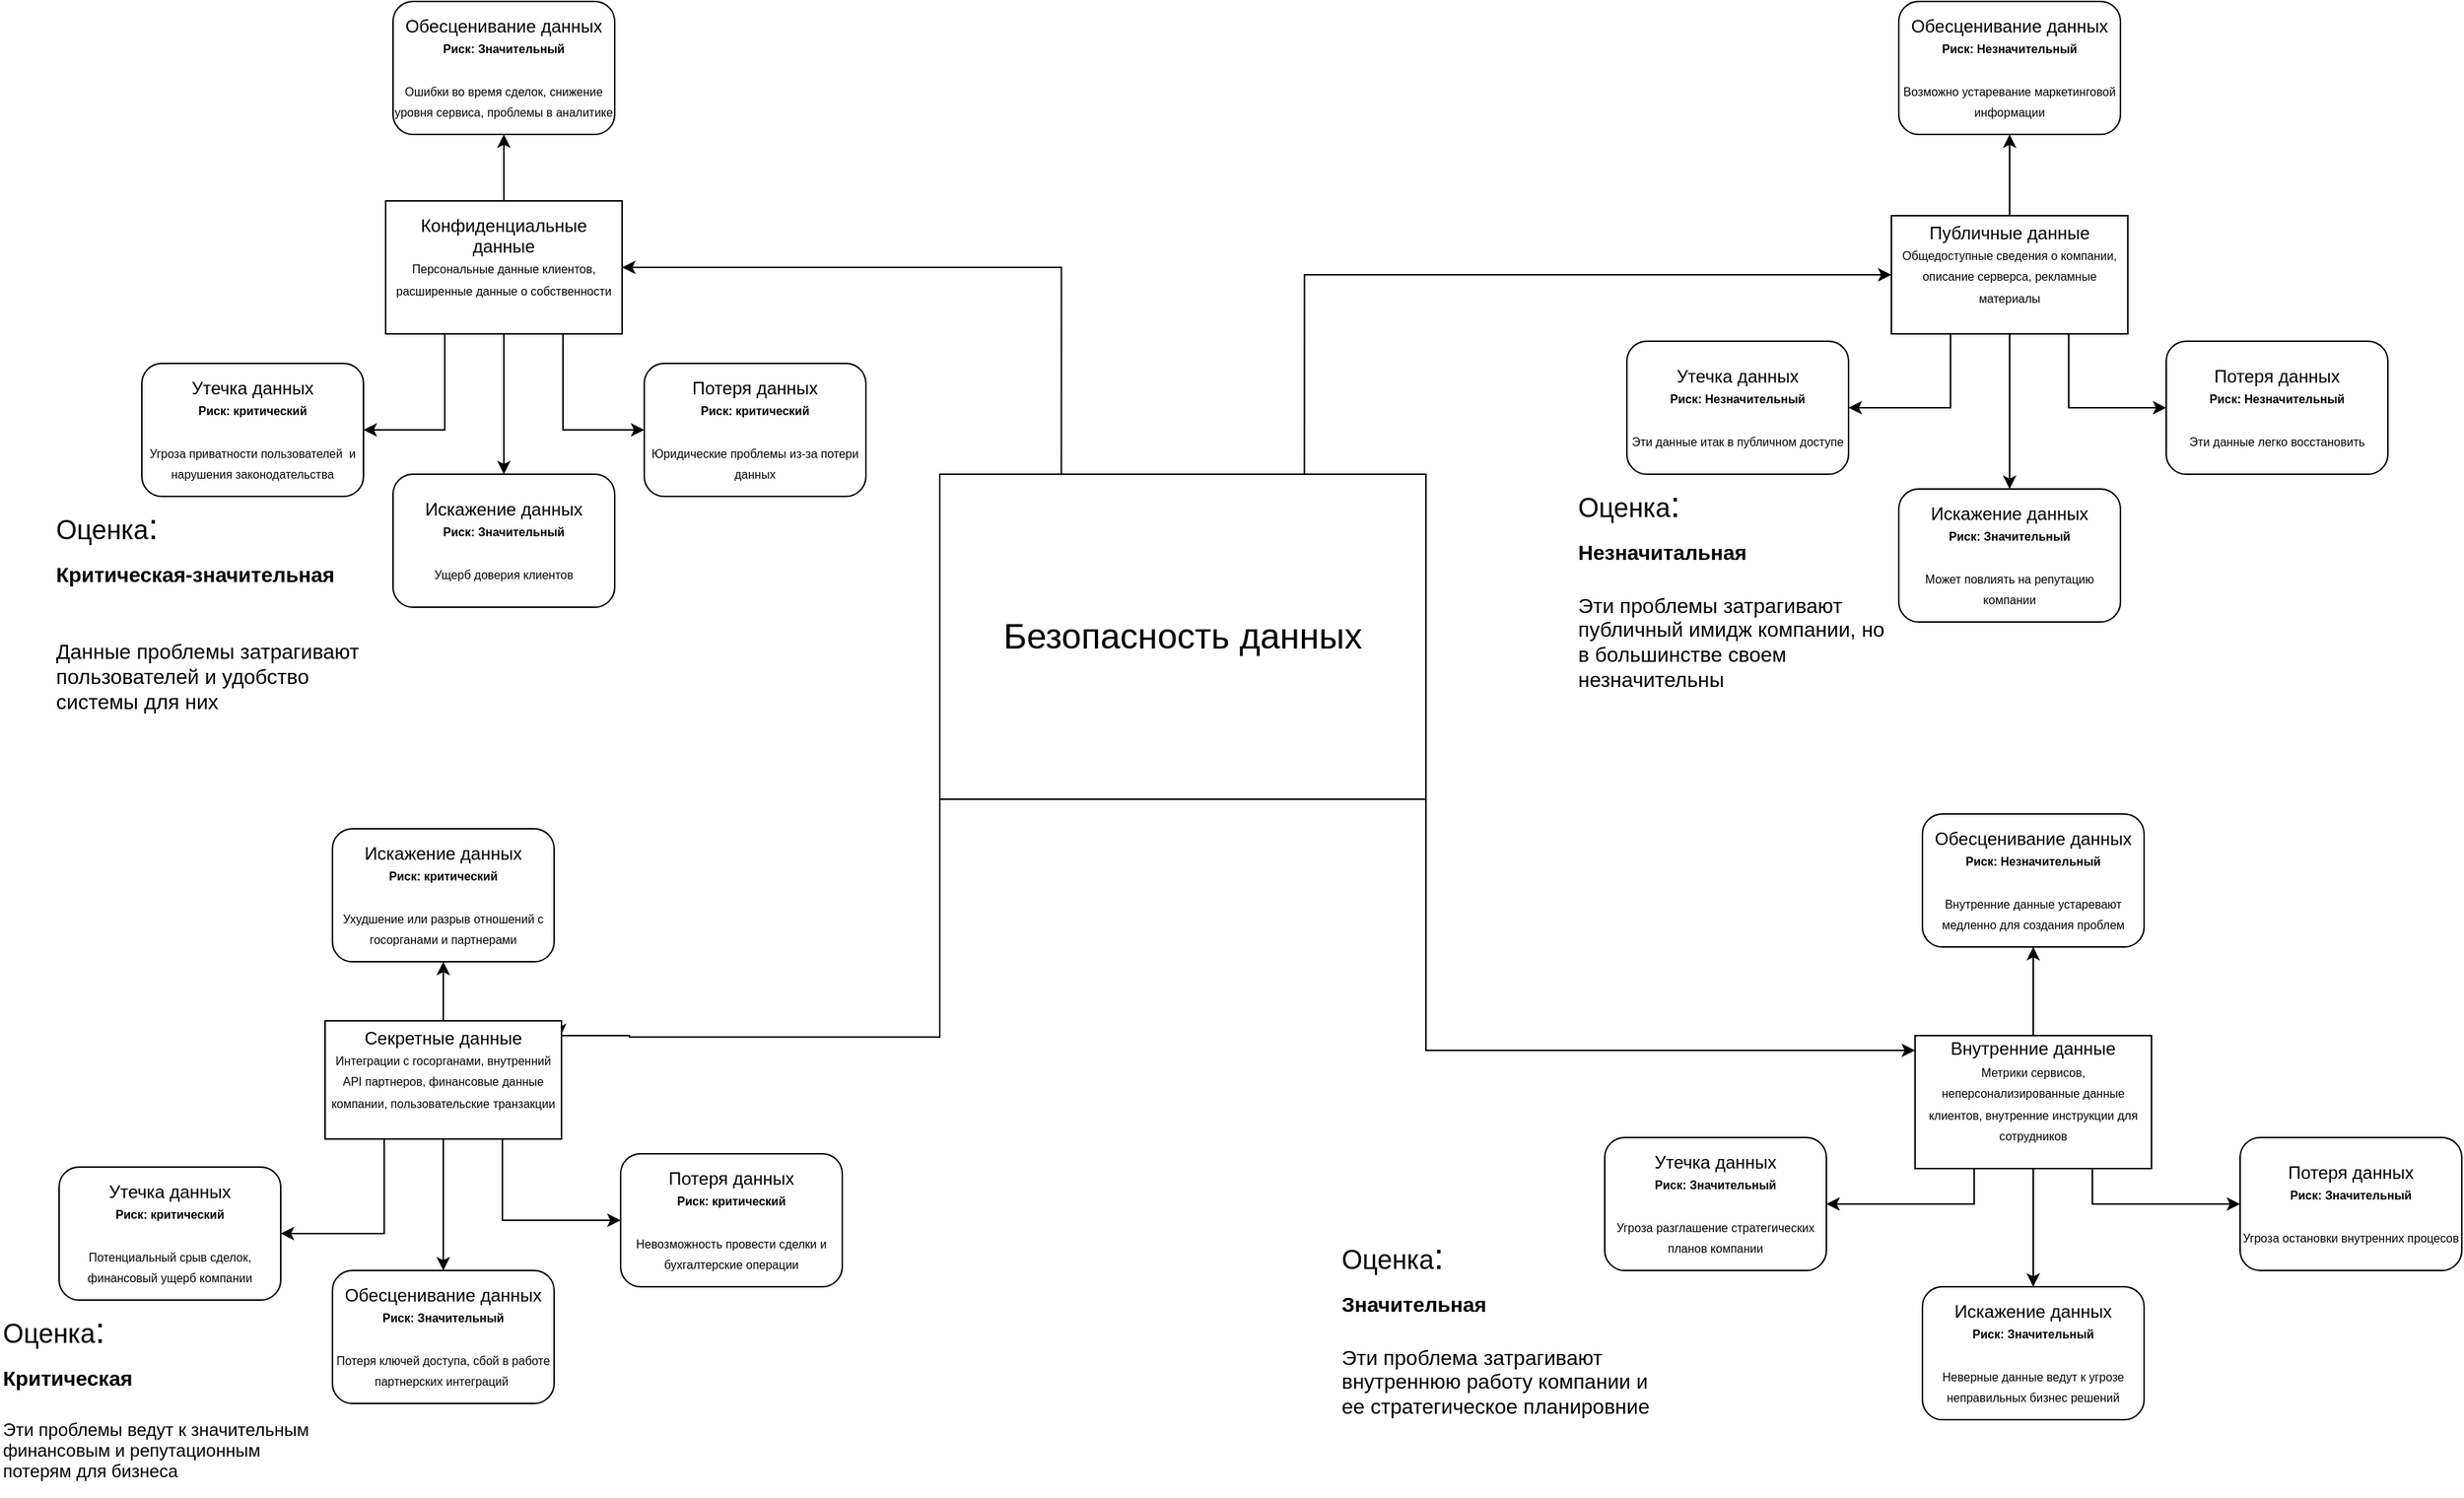 <mxfile version="24.6.4" type="device">
  <diagram name="Страница — 1" id="3g8LpzaHeM8k9CqPSqDJ">
    <mxGraphModel dx="2391" dy="1206" grid="1" gridSize="10" guides="1" tooltips="1" connect="1" arrows="1" fold="1" page="1" pageScale="1" pageWidth="827" pageHeight="1169" math="0" shadow="0">
      <root>
        <mxCell id="0" />
        <mxCell id="1" parent="0" />
        <mxCell id="DHNYtzYkdaXYxELF3zS7-44" style="edgeStyle=orthogonalEdgeStyle;rounded=0;orthogonalLoop=1;jettySize=auto;html=1;exitX=0.25;exitY=0;exitDx=0;exitDy=0;entryX=1;entryY=0.5;entryDx=0;entryDy=0;" parent="1" source="DHNYtzYkdaXYxELF3zS7-1" target="DHNYtzYkdaXYxELF3zS7-20" edge="1">
          <mxGeometry relative="1" as="geometry" />
        </mxCell>
        <mxCell id="DHNYtzYkdaXYxELF3zS7-45" style="edgeStyle=orthogonalEdgeStyle;rounded=0;orthogonalLoop=1;jettySize=auto;html=1;exitX=0.75;exitY=0;exitDx=0;exitDy=0;entryX=0;entryY=0.5;entryDx=0;entryDy=0;" parent="1" source="DHNYtzYkdaXYxELF3zS7-1" target="DHNYtzYkdaXYxELF3zS7-19" edge="1">
          <mxGeometry relative="1" as="geometry" />
        </mxCell>
        <mxCell id="DHNYtzYkdaXYxELF3zS7-53" style="edgeStyle=orthogonalEdgeStyle;rounded=0;orthogonalLoop=1;jettySize=auto;html=1;exitX=0;exitY=0.75;exitDx=0;exitDy=0;entryX=0.994;entryY=0.139;entryDx=0;entryDy=0;entryPerimeter=0;" parent="1" source="DHNYtzYkdaXYxELF3zS7-1" target="DHNYtzYkdaXYxELF3zS7-12" edge="1">
          <mxGeometry relative="1" as="geometry">
            <mxPoint x="920" y="880" as="targetPoint" />
            <Array as="points">
              <mxPoint x="1050" y="891" />
              <mxPoint x="840" y="891" />
              <mxPoint x="793" y="890" />
            </Array>
          </mxGeometry>
        </mxCell>
        <mxCell id="DHNYtzYkdaXYxELF3zS7-1" value="&lt;font style=&quot;font-size: 24px;&quot;&gt;Безопасность данных&lt;/font&gt;" style="rounded=0;whiteSpace=wrap;html=1;" parent="1" vertex="1">
          <mxGeometry x="1050" y="510" width="329" height="220" as="geometry" />
        </mxCell>
        <mxCell id="pQnl5Qwt2YMbbROR8lgW-10" style="edgeStyle=orthogonalEdgeStyle;rounded=0;orthogonalLoop=1;jettySize=auto;html=1;exitX=0.5;exitY=1;exitDx=0;exitDy=0;" edge="1" parent="1" source="DHNYtzYkdaXYxELF3zS7-12" target="DHNYtzYkdaXYxELF3zS7-26">
          <mxGeometry relative="1" as="geometry" />
        </mxCell>
        <mxCell id="pQnl5Qwt2YMbbROR8lgW-11" style="edgeStyle=orthogonalEdgeStyle;rounded=0;orthogonalLoop=1;jettySize=auto;html=1;exitX=0.75;exitY=1;exitDx=0;exitDy=0;entryX=0;entryY=0.5;entryDx=0;entryDy=0;" edge="1" parent="1" source="DHNYtzYkdaXYxELF3zS7-12" target="DHNYtzYkdaXYxELF3zS7-25">
          <mxGeometry relative="1" as="geometry" />
        </mxCell>
        <mxCell id="pQnl5Qwt2YMbbROR8lgW-12" style="edgeStyle=orthogonalEdgeStyle;rounded=0;orthogonalLoop=1;jettySize=auto;html=1;exitX=0.25;exitY=1;exitDx=0;exitDy=0;entryX=1;entryY=0.5;entryDx=0;entryDy=0;" edge="1" parent="1" source="DHNYtzYkdaXYxELF3zS7-12" target="DHNYtzYkdaXYxELF3zS7-23">
          <mxGeometry relative="1" as="geometry" />
        </mxCell>
        <mxCell id="pQnl5Qwt2YMbbROR8lgW-13" style="edgeStyle=orthogonalEdgeStyle;rounded=0;orthogonalLoop=1;jettySize=auto;html=1;exitX=0.5;exitY=0;exitDx=0;exitDy=0;entryX=0.5;entryY=1;entryDx=0;entryDy=0;" edge="1" parent="1" source="DHNYtzYkdaXYxELF3zS7-12" target="DHNYtzYkdaXYxELF3zS7-24">
          <mxGeometry relative="1" as="geometry" />
        </mxCell>
        <mxCell id="DHNYtzYkdaXYxELF3zS7-12" value="Секретные данные&lt;br&gt;&lt;span style=&quot;font-size: 8px;&quot;&gt;Интеграции с госорганами, внутренний API партнеров, финансовые данные компании, пользовательские транзакции&lt;/span&gt;&lt;br&gt;&lt;div&gt;&lt;br&gt;&lt;/div&gt;" style="rounded=0;whiteSpace=wrap;html=1;" parent="1" vertex="1">
          <mxGeometry x="634" y="880" width="160" height="80" as="geometry" />
        </mxCell>
        <mxCell id="pQnl5Qwt2YMbbROR8lgW-2" style="edgeStyle=orthogonalEdgeStyle;rounded=0;orthogonalLoop=1;jettySize=auto;html=1;exitX=0.5;exitY=1;exitDx=0;exitDy=0;" edge="1" parent="1" source="DHNYtzYkdaXYxELF3zS7-19" target="DHNYtzYkdaXYxELF3zS7-40">
          <mxGeometry relative="1" as="geometry" />
        </mxCell>
        <mxCell id="pQnl5Qwt2YMbbROR8lgW-3" style="edgeStyle=orthogonalEdgeStyle;rounded=0;orthogonalLoop=1;jettySize=auto;html=1;exitX=0.25;exitY=1;exitDx=0;exitDy=0;entryX=1;entryY=0.5;entryDx=0;entryDy=0;" edge="1" parent="1" source="DHNYtzYkdaXYxELF3zS7-19" target="DHNYtzYkdaXYxELF3zS7-39">
          <mxGeometry relative="1" as="geometry" />
        </mxCell>
        <mxCell id="pQnl5Qwt2YMbbROR8lgW-4" style="edgeStyle=orthogonalEdgeStyle;rounded=0;orthogonalLoop=1;jettySize=auto;html=1;exitX=0.75;exitY=1;exitDx=0;exitDy=0;entryX=0;entryY=0.5;entryDx=0;entryDy=0;" edge="1" parent="1" source="DHNYtzYkdaXYxELF3zS7-19" target="DHNYtzYkdaXYxELF3zS7-41">
          <mxGeometry relative="1" as="geometry" />
        </mxCell>
        <mxCell id="pQnl5Qwt2YMbbROR8lgW-5" style="edgeStyle=orthogonalEdgeStyle;rounded=0;orthogonalLoop=1;jettySize=auto;html=1;exitX=0.5;exitY=0;exitDx=0;exitDy=0;entryX=0.5;entryY=1;entryDx=0;entryDy=0;" edge="1" parent="1" source="DHNYtzYkdaXYxELF3zS7-19" target="DHNYtzYkdaXYxELF3zS7-42">
          <mxGeometry relative="1" as="geometry" />
        </mxCell>
        <mxCell id="DHNYtzYkdaXYxELF3zS7-19" value="Публичные данные&lt;br&gt;&lt;span style=&quot;font-size: 8px;&quot;&gt;Общедоступные сведения о компании, описание серверса, рекламные материалы&lt;/span&gt;&lt;br&gt;&lt;div&gt;&lt;br&gt;&lt;/div&gt;" style="rounded=0;whiteSpace=wrap;html=1;" parent="1" vertex="1">
          <mxGeometry x="1694" y="335" width="160" height="80" as="geometry" />
        </mxCell>
        <mxCell id="pQnl5Qwt2YMbbROR8lgW-14" style="edgeStyle=orthogonalEdgeStyle;rounded=0;orthogonalLoop=1;jettySize=auto;html=1;exitX=0.5;exitY=1;exitDx=0;exitDy=0;entryX=0.5;entryY=0;entryDx=0;entryDy=0;" edge="1" parent="1" source="DHNYtzYkdaXYxELF3zS7-20" target="DHNYtzYkdaXYxELF3zS7-29">
          <mxGeometry relative="1" as="geometry" />
        </mxCell>
        <mxCell id="pQnl5Qwt2YMbbROR8lgW-15" style="edgeStyle=orthogonalEdgeStyle;rounded=0;orthogonalLoop=1;jettySize=auto;html=1;exitX=0.75;exitY=1;exitDx=0;exitDy=0;entryX=0;entryY=0.5;entryDx=0;entryDy=0;" edge="1" parent="1" source="DHNYtzYkdaXYxELF3zS7-20" target="DHNYtzYkdaXYxELF3zS7-30">
          <mxGeometry relative="1" as="geometry" />
        </mxCell>
        <mxCell id="pQnl5Qwt2YMbbROR8lgW-16" style="edgeStyle=orthogonalEdgeStyle;rounded=0;orthogonalLoop=1;jettySize=auto;html=1;exitX=0.25;exitY=1;exitDx=0;exitDy=0;entryX=1;entryY=0.5;entryDx=0;entryDy=0;" edge="1" parent="1" source="DHNYtzYkdaXYxELF3zS7-20" target="DHNYtzYkdaXYxELF3zS7-28">
          <mxGeometry relative="1" as="geometry" />
        </mxCell>
        <mxCell id="pQnl5Qwt2YMbbROR8lgW-17" style="edgeStyle=orthogonalEdgeStyle;rounded=0;orthogonalLoop=1;jettySize=auto;html=1;exitX=0.5;exitY=0;exitDx=0;exitDy=0;entryX=0.5;entryY=1;entryDx=0;entryDy=0;" edge="1" parent="1" source="DHNYtzYkdaXYxELF3zS7-20" target="DHNYtzYkdaXYxELF3zS7-31">
          <mxGeometry relative="1" as="geometry" />
        </mxCell>
        <mxCell id="DHNYtzYkdaXYxELF3zS7-20" value="Конфиденциальные данные&lt;br&gt;&lt;span style=&quot;font-size: 8px;&quot;&gt;Персональные данные клиентов, расширенные данные о собственности&lt;/span&gt;&lt;br&gt;&lt;div&gt;&lt;br&gt;&lt;/div&gt;" style="rounded=0;whiteSpace=wrap;html=1;" parent="1" vertex="1">
          <mxGeometry x="675" y="325" width="160" height="90" as="geometry" />
        </mxCell>
        <mxCell id="pQnl5Qwt2YMbbROR8lgW-6" style="edgeStyle=orthogonalEdgeStyle;rounded=0;orthogonalLoop=1;jettySize=auto;html=1;exitX=0.5;exitY=0;exitDx=0;exitDy=0;entryX=0.5;entryY=1;entryDx=0;entryDy=0;" edge="1" parent="1" source="DHNYtzYkdaXYxELF3zS7-21" target="DHNYtzYkdaXYxELF3zS7-36">
          <mxGeometry relative="1" as="geometry" />
        </mxCell>
        <mxCell id="pQnl5Qwt2YMbbROR8lgW-7" style="edgeStyle=orthogonalEdgeStyle;rounded=0;orthogonalLoop=1;jettySize=auto;html=1;exitX=0.5;exitY=1;exitDx=0;exitDy=0;entryX=0.5;entryY=0;entryDx=0;entryDy=0;" edge="1" parent="1" source="DHNYtzYkdaXYxELF3zS7-21" target="DHNYtzYkdaXYxELF3zS7-34">
          <mxGeometry relative="1" as="geometry" />
        </mxCell>
        <mxCell id="pQnl5Qwt2YMbbROR8lgW-8" style="edgeStyle=orthogonalEdgeStyle;rounded=0;orthogonalLoop=1;jettySize=auto;html=1;exitX=0.25;exitY=1;exitDx=0;exitDy=0;entryX=1;entryY=0.5;entryDx=0;entryDy=0;" edge="1" parent="1" source="DHNYtzYkdaXYxELF3zS7-21" target="DHNYtzYkdaXYxELF3zS7-33">
          <mxGeometry relative="1" as="geometry" />
        </mxCell>
        <mxCell id="pQnl5Qwt2YMbbROR8lgW-9" style="edgeStyle=orthogonalEdgeStyle;rounded=0;orthogonalLoop=1;jettySize=auto;html=1;exitX=0.75;exitY=1;exitDx=0;exitDy=0;entryX=0;entryY=0.5;entryDx=0;entryDy=0;" edge="1" parent="1" source="DHNYtzYkdaXYxELF3zS7-21" target="DHNYtzYkdaXYxELF3zS7-35">
          <mxGeometry relative="1" as="geometry" />
        </mxCell>
        <mxCell id="DHNYtzYkdaXYxELF3zS7-21" value="Внутренние данные&lt;br&gt;&lt;span style=&quot;font-size: 8px;&quot;&gt;Метрики сервисов, неперсонализированные данные клиентов, внутренние инструкции для сотрудников&lt;/span&gt;&lt;br&gt;&lt;div&gt;&lt;br&gt;&lt;/div&gt;" style="rounded=0;whiteSpace=wrap;html=1;" parent="1" vertex="1">
          <mxGeometry x="1710" y="890" width="160" height="90" as="geometry" />
        </mxCell>
        <mxCell id="DHNYtzYkdaXYxELF3zS7-23" value="Утечка данных&lt;br&gt;&lt;span style=&quot;font-size: 8px;&quot;&gt;&lt;b&gt;Риск: критический&lt;br&gt;&lt;/b&gt;&lt;/span&gt;&lt;br&gt;&lt;div&gt;&lt;font style=&quot;font-size: 8px;&quot;&gt;Потенциальный срыв сделок, финансовый ущерб компании&lt;/font&gt;&lt;/div&gt;" style="rounded=1;whiteSpace=wrap;html=1;" parent="1" vertex="1">
          <mxGeometry x="454" y="979" width="150" height="90" as="geometry" />
        </mxCell>
        <mxCell id="DHNYtzYkdaXYxELF3zS7-24" value="Искажение данных&lt;br&gt;&lt;span style=&quot;font-size: 8px;&quot;&gt;&lt;b&gt;Риск: критический&lt;br&gt;&lt;/b&gt;&lt;/span&gt;&lt;br&gt;&lt;div&gt;&lt;span style=&quot;font-size: 8px;&quot;&gt;Ухудшение или разрыв отношений с госорганами и партнерами&lt;/span&gt;&lt;/div&gt;" style="rounded=1;whiteSpace=wrap;html=1;" parent="1" vertex="1">
          <mxGeometry x="639" y="750" width="150" height="90" as="geometry" />
        </mxCell>
        <mxCell id="DHNYtzYkdaXYxELF3zS7-25" value="Потеря данных&lt;br&gt;&lt;span style=&quot;font-size: 8px;&quot;&gt;&lt;b&gt;Риск: критический&lt;br&gt;&lt;/b&gt;&lt;/span&gt;&lt;br&gt;&lt;div&gt;&lt;span style=&quot;font-size: 8px;&quot;&gt;Невозможность провести сделки и бухгалтерские операции&lt;/span&gt;&lt;/div&gt;" style="rounded=1;whiteSpace=wrap;html=1;" parent="1" vertex="1">
          <mxGeometry x="834" y="970" width="150" height="90" as="geometry" />
        </mxCell>
        <mxCell id="DHNYtzYkdaXYxELF3zS7-26" value="Обесценивание данных&lt;br&gt;&lt;span style=&quot;font-size: 8px;&quot;&gt;&lt;b&gt;Риск: Значительный&lt;br&gt;&lt;/b&gt;&lt;/span&gt;&lt;br&gt;&lt;div&gt;&lt;span style=&quot;font-size: 8px; background-color: initial;&quot;&gt;Потеря ключей доступа, с&lt;/span&gt;&lt;span style=&quot;font-size: 8px;&quot;&gt;бой в работе партнерских интеграций&amp;nbsp;&lt;/span&gt;&lt;/div&gt;" style="rounded=1;whiteSpace=wrap;html=1;" parent="1" vertex="1">
          <mxGeometry x="639" y="1049" width="150" height="90" as="geometry" />
        </mxCell>
        <mxCell id="DHNYtzYkdaXYxELF3zS7-27" value="&lt;h1 style=&quot;margin-top: 0px;&quot;&gt;&lt;span style=&quot;font-weight: normal;&quot;&gt;&lt;font style=&quot;font-size: 18px;&quot;&gt;Оценка&lt;/font&gt;:&lt;/span&gt;&lt;br&gt;&lt;font style=&quot;font-size: 14px;&quot;&gt;Критическая&lt;/font&gt;&lt;/h1&gt;&lt;p&gt;Эти проблемы ведут к значительным финансовым и репутационным потерям для бизнеса&lt;/p&gt;" style="text;html=1;whiteSpace=wrap;overflow=hidden;rounded=0;" parent="1" vertex="1">
          <mxGeometry x="414" y="1069" width="220" height="130" as="geometry" />
        </mxCell>
        <mxCell id="DHNYtzYkdaXYxELF3zS7-28" value="Утечка данных&lt;br&gt;&lt;span style=&quot;font-size: 8px;&quot;&gt;&lt;b&gt;Риск: критический&lt;br&gt;&lt;/b&gt;&lt;/span&gt;&lt;br&gt;&lt;div&gt;&lt;span style=&quot;font-size: 8px;&quot;&gt;Угроза приватности пользователей&amp;nbsp; и нарушения законодательства&lt;/span&gt;&lt;/div&gt;" style="rounded=1;whiteSpace=wrap;html=1;" parent="1" vertex="1">
          <mxGeometry x="510" y="435" width="150" height="90" as="geometry" />
        </mxCell>
        <mxCell id="DHNYtzYkdaXYxELF3zS7-29" value="Искажение данных&lt;br&gt;&lt;span style=&quot;font-size: 8px;&quot;&gt;&lt;b&gt;Риск: Значительный&lt;br&gt;&lt;/b&gt;&lt;/span&gt;&lt;br&gt;&lt;div&gt;&lt;span style=&quot;font-size: 8px;&quot;&gt;Ущерб доверия клиентов&lt;/span&gt;&lt;/div&gt;" style="rounded=1;whiteSpace=wrap;html=1;" parent="1" vertex="1">
          <mxGeometry x="680" y="510" width="150" height="90" as="geometry" />
        </mxCell>
        <mxCell id="DHNYtzYkdaXYxELF3zS7-30" value="Потеря данных&lt;br&gt;&lt;span style=&quot;font-size: 8px;&quot;&gt;&lt;b&gt;Риск: критический&lt;br&gt;&lt;/b&gt;&lt;/span&gt;&lt;br&gt;&lt;div&gt;&lt;span style=&quot;font-size: 8px;&quot;&gt;Юридические проблемы из-за потери данных&lt;/span&gt;&lt;/div&gt;" style="rounded=1;whiteSpace=wrap;html=1;" parent="1" vertex="1">
          <mxGeometry x="850" y="435" width="150" height="90" as="geometry" />
        </mxCell>
        <mxCell id="DHNYtzYkdaXYxELF3zS7-31" value="Обесценивание данных&lt;br&gt;&lt;span style=&quot;font-size: 8px;&quot;&gt;&lt;b&gt;Риск: Значительный&lt;br&gt;&lt;/b&gt;&lt;/span&gt;&lt;br&gt;&lt;div&gt;&lt;span style=&quot;font-size: 8px;&quot;&gt;Ошибки во время сделок, снижение уровня сервиса, проблемы в аналитике&lt;/span&gt;&lt;/div&gt;" style="rounded=1;whiteSpace=wrap;html=1;" parent="1" vertex="1">
          <mxGeometry x="680" y="190" width="150" height="90" as="geometry" />
        </mxCell>
        <mxCell id="DHNYtzYkdaXYxELF3zS7-32" value="&lt;h1 style=&quot;margin-top: 0px;&quot;&gt;&lt;span style=&quot;font-weight: normal;&quot;&gt;&lt;font style=&quot;font-size: 18px;&quot;&gt;Оценка&lt;/font&gt;:&lt;/span&gt;&lt;br&gt;&lt;font style=&quot;font-size: 14px;&quot;&gt;Критическая-значительная&lt;br&gt;&lt;/font&gt;&lt;/h1&gt;&lt;div&gt;&lt;font style=&quot;font-size: 14px;&quot;&gt;&lt;br&gt;&lt;/font&gt;&lt;/div&gt;&lt;div&gt;&lt;span style=&quot;font-size: 14px;&quot;&gt;Данные проблемы затрагивают пользователей и удобство системы для них&lt;/span&gt;&lt;/div&gt;" style="text;html=1;whiteSpace=wrap;overflow=hidden;rounded=0;" parent="1" vertex="1">
          <mxGeometry x="450" y="525" width="220" height="150" as="geometry" />
        </mxCell>
        <mxCell id="DHNYtzYkdaXYxELF3zS7-33" value="Утечка данных&lt;br&gt;&lt;span style=&quot;font-size: 8px;&quot;&gt;&lt;b&gt;Риск: Значительный&lt;br&gt;&lt;/b&gt;&lt;/span&gt;&lt;br&gt;&lt;div&gt;&lt;span style=&quot;font-size: 8px;&quot;&gt;Угроза разглашение стратегических планов компании&lt;/span&gt;&lt;/div&gt;" style="rounded=1;whiteSpace=wrap;html=1;" parent="1" vertex="1">
          <mxGeometry x="1500" y="959" width="150" height="90" as="geometry" />
        </mxCell>
        <mxCell id="DHNYtzYkdaXYxELF3zS7-34" value="Искажение данных&lt;br&gt;&lt;span style=&quot;font-size: 8px;&quot;&gt;&lt;b&gt;Риск: Значительный&lt;br&gt;&lt;/b&gt;&lt;/span&gt;&lt;br&gt;&lt;div&gt;&lt;span style=&quot;font-size: 8px;&quot;&gt;Неверные данные ведут к угрозе неправильных бизнес решений&lt;/span&gt;&lt;/div&gt;" style="rounded=1;whiteSpace=wrap;html=1;" parent="1" vertex="1">
          <mxGeometry x="1715" y="1060" width="150" height="90" as="geometry" />
        </mxCell>
        <mxCell id="DHNYtzYkdaXYxELF3zS7-35" value="Потеря данных&lt;br&gt;&lt;span style=&quot;font-size: 8px;&quot;&gt;&lt;b&gt;Риск: Значительный&lt;br&gt;&lt;/b&gt;&lt;/span&gt;&lt;br&gt;&lt;div&gt;&lt;span style=&quot;font-size: 8px;&quot;&gt;Угроза остановки внутренних процесов&lt;/span&gt;&lt;br&gt;&lt;/div&gt;" style="rounded=1;whiteSpace=wrap;html=1;" parent="1" vertex="1">
          <mxGeometry x="1930" y="959" width="150" height="90" as="geometry" />
        </mxCell>
        <mxCell id="DHNYtzYkdaXYxELF3zS7-36" value="Обесценивание данных&lt;br&gt;&lt;span style=&quot;font-size: 8px;&quot;&gt;&lt;b&gt;Риск: Незначительный&lt;br&gt;&lt;/b&gt;&lt;/span&gt;&lt;br&gt;&lt;div&gt;&lt;span style=&quot;font-size: 8px;&quot;&gt;Внутренние данные устаревают медленно для создания проблем&lt;/span&gt;&lt;/div&gt;" style="rounded=1;whiteSpace=wrap;html=1;" parent="1" vertex="1">
          <mxGeometry x="1715" y="740" width="150" height="90" as="geometry" />
        </mxCell>
        <mxCell id="DHNYtzYkdaXYxELF3zS7-37" value="&lt;h1 style=&quot;margin-top: 0px;&quot;&gt;&lt;span style=&quot;font-weight: normal;&quot;&gt;&lt;font style=&quot;font-size: 18px;&quot;&gt;Оценка&lt;/font&gt;:&lt;span style=&quot;font-size: 14px;&quot;&gt;&lt;br&gt;&lt;/span&gt;&lt;/span&gt;&lt;span style=&quot;font-size: 14px;&quot;&gt;Значительная&lt;/span&gt;&lt;/h1&gt;&lt;div&gt;&lt;span style=&quot;font-size: 14px;&quot;&gt;Эти проблема затрагивают внутреннюю работу компании и ее стратегическое планировние&lt;/span&gt;&lt;/div&gt;" style="text;html=1;whiteSpace=wrap;overflow=hidden;rounded=0;" parent="1" vertex="1">
          <mxGeometry x="1320" y="1019" width="220" height="150" as="geometry" />
        </mxCell>
        <mxCell id="DHNYtzYkdaXYxELF3zS7-39" value="Утечка данных&lt;br&gt;&lt;span style=&quot;font-size: 8px;&quot;&gt;&lt;b&gt;Риск: Незначительный&lt;br&gt;&lt;/b&gt;&lt;/span&gt;&lt;br&gt;&lt;div&gt;&lt;span style=&quot;font-size: 8px;&quot;&gt;Эти данные итак в публичном доступе&lt;/span&gt;&lt;/div&gt;" style="rounded=1;whiteSpace=wrap;html=1;" parent="1" vertex="1">
          <mxGeometry x="1515" y="420" width="150" height="90" as="geometry" />
        </mxCell>
        <mxCell id="DHNYtzYkdaXYxELF3zS7-40" value="Искажение данных&lt;br&gt;&lt;span style=&quot;font-size: 8px;&quot;&gt;&lt;b&gt;Риск: Значительный&lt;br&gt;&lt;/b&gt;&lt;/span&gt;&lt;br&gt;&lt;div&gt;&lt;span style=&quot;font-size: 8px;&quot;&gt;Может повлиять на репутацию компании&lt;/span&gt;&lt;/div&gt;" style="rounded=1;whiteSpace=wrap;html=1;" parent="1" vertex="1">
          <mxGeometry x="1699" y="520" width="150" height="90" as="geometry" />
        </mxCell>
        <mxCell id="DHNYtzYkdaXYxELF3zS7-41" value="Потеря данных&lt;br&gt;&lt;span style=&quot;font-size: 8px;&quot;&gt;&lt;b&gt;Риск: Незначительный&lt;br&gt;&lt;/b&gt;&lt;/span&gt;&lt;br&gt;&lt;div&gt;&lt;span style=&quot;font-size: 8px;&quot;&gt;Эти данные легко восстановить&lt;/span&gt;&lt;br&gt;&lt;/div&gt;" style="rounded=1;whiteSpace=wrap;html=1;" parent="1" vertex="1">
          <mxGeometry x="1880" y="420" width="150" height="90" as="geometry" />
        </mxCell>
        <mxCell id="DHNYtzYkdaXYxELF3zS7-42" value="Обесценивание данных&lt;br&gt;&lt;span style=&quot;font-size: 8px;&quot;&gt;&lt;b&gt;Риск: Незначительный&lt;br&gt;&lt;/b&gt;&lt;/span&gt;&lt;br&gt;&lt;div&gt;&lt;span style=&quot;font-size: 8px;&quot;&gt;Возможно устаревание маркетинговой информации&lt;/span&gt;&lt;/div&gt;" style="rounded=1;whiteSpace=wrap;html=1;" parent="1" vertex="1">
          <mxGeometry x="1699" y="190" width="150" height="90" as="geometry" />
        </mxCell>
        <mxCell id="DHNYtzYkdaXYxELF3zS7-43" value="&lt;h1 style=&quot;margin-top: 0px;&quot;&gt;&lt;span style=&quot;font-weight: normal;&quot;&gt;&lt;font style=&quot;font-size: 18px;&quot;&gt;Оценка&lt;/font&gt;:&lt;span style=&quot;font-size: 14px;&quot;&gt;&lt;br&gt;&lt;/span&gt;&lt;/span&gt;&lt;span style=&quot;font-size: 14px;&quot;&gt;Незначитальная&lt;/span&gt;&lt;/h1&gt;&lt;div&gt;&lt;span style=&quot;font-size: 14px;&quot;&gt;Эти проблемы затрагивают публичный имидж компании, но в большинстве своем незначительны&lt;/span&gt;&lt;/div&gt;" style="text;html=1;whiteSpace=wrap;overflow=hidden;rounded=0;" parent="1" vertex="1">
          <mxGeometry x="1480" y="510" width="220" height="150" as="geometry" />
        </mxCell>
        <mxCell id="DHNYtzYkdaXYxELF3zS7-47" style="edgeStyle=orthogonalEdgeStyle;rounded=0;orthogonalLoop=1;jettySize=auto;html=1;exitX=1;exitY=0.75;exitDx=0;exitDy=0;" parent="1" source="DHNYtzYkdaXYxELF3zS7-1" target="DHNYtzYkdaXYxELF3zS7-21" edge="1">
          <mxGeometry relative="1" as="geometry">
            <mxPoint x="1700" y="900" as="targetPoint" />
            <Array as="points">
              <mxPoint x="1379" y="900" />
            </Array>
          </mxGeometry>
        </mxCell>
      </root>
    </mxGraphModel>
  </diagram>
</mxfile>
